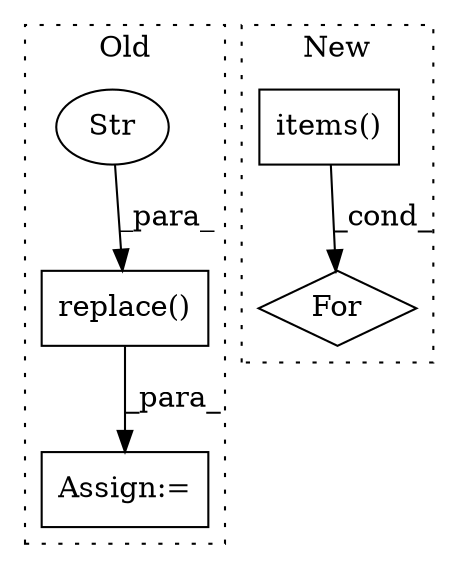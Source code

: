 digraph G {
subgraph cluster0 {
1 [label="replace()" a="75" s="4060,4107" l="20,1" shape="box"];
3 [label="Str" a="66" s="4080" l="12" shape="ellipse"];
5 [label="Assign:=" a="68" s="4268" l="3" shape="box"];
label = "Old";
style="dotted";
}
subgraph cluster1 {
2 [label="items()" a="75" s="4001" l="20" shape="box"];
4 [label="For" a="107" s="3984,4021" l="4,10" shape="diamond"];
label = "New";
style="dotted";
}
1 -> 5 [label="_para_"];
2 -> 4 [label="_cond_"];
3 -> 1 [label="_para_"];
}